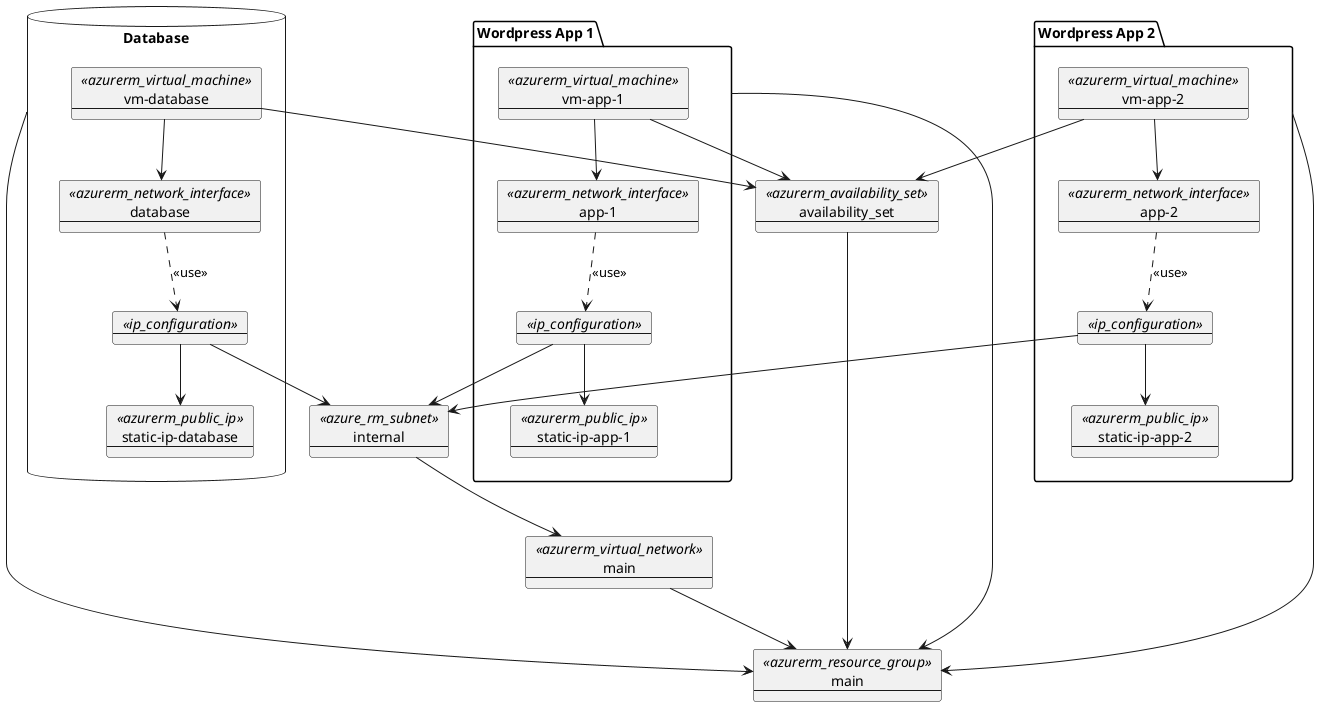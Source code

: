 @startuml terraform-app

' Design Configuration
skinparam monochrome true

database "Database" as database {

    card vm_database <<azurerm_virtual_machine>> [
        vm-database
        ---
    ]

    card ip_database <<azurerm_public_ip>> [
        static-ip-database
        ---
    ]

    card nic_database <<azurerm_network_interface>> [
        database
        ---
    ]

    card ip_config_database <<ip_configuration>> [
        ---
    ]

}

package "Wordpress App 1" as wp_1 {

    card vm_app_1 <<azurerm_virtual_machine>> [
        vm-app-1
        ---
    ]

    card ip_app_1 <<azurerm_public_ip>> [
        static-ip-app-1
        ---
    ]

    card nic_app_1 <<azurerm_network_interface>> [
        app-1
        ---
    ]

    card ip_config_app_1 <<ip_configuration>> [
        ---
    ]

}

package "Wordpress App 2" as wp_2 {

    card vm_app_2 <<azurerm_virtual_machine>> [
        vm-app-2
        ---
    ]

    card ip_app_2 <<azurerm_public_ip>> [
        static-ip-app-2
        ---
    ]

    card nic_app_2 <<azurerm_network_interface>> [
        app-2
        ---
    ]

    card ip_config_app_2 <<ip_configuration>> [
        ---
    ]

}

card subnet <<azure_rm_subnet>> [
    internal
    ---
]

card virtual_network <<azurerm_virtual_network>> [
    main
    ---
]

card resource_group <<azurerm_resource_group>> [
    main
    ---
]

card availability_set <<azurerm_availability_set>> [
    availability_set
    ---
]

vm_database --> availability_set
vm_app_1 --> availability_set
vm_app_2 --> availability_set

ip_config_database --> subnet
ip_config_app_1 --> subnet
ip_config_app_2 --> subnet

subnet --> virtual_network
virtual_network --> resource_group
availability_set --> resource_group

database --> resource_group
wp_1 --> resource_group
wp_2 --> resource_group

vm_database --> nic_database
ip_config_database --> ip_database
nic_database ..> ip_config_database : <<use>>

vm_app_1 --> nic_app_1
ip_config_app_1 --> ip_app_1
nic_app_1 ..> ip_config_app_1 : <<use>>

vm_app_2 --> nic_app_2
ip_config_app_2 --> ip_app_2
nic_app_2 ..> ip_config_app_2 : <<use>>

@enduml
